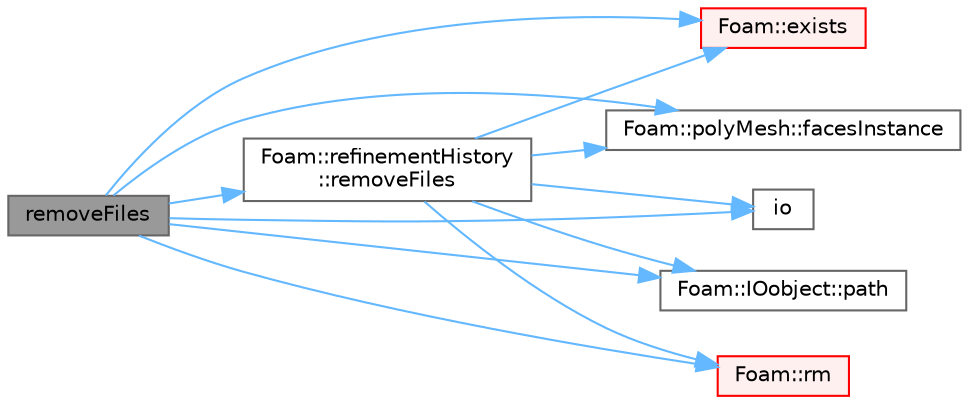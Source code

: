 digraph "removeFiles"
{
 // LATEX_PDF_SIZE
  bgcolor="transparent";
  edge [fontname=Helvetica,fontsize=10,labelfontname=Helvetica,labelfontsize=10];
  node [fontname=Helvetica,fontsize=10,shape=box,height=0.2,width=0.4];
  rankdir="LR";
  Node1 [id="Node000001",label="removeFiles",height=0.2,width=0.4,color="gray40", fillcolor="grey60", style="filled", fontcolor="black",tooltip=" "];
  Node1 -> Node2 [id="edge1_Node000001_Node000002",color="steelblue1",style="solid",tooltip=" "];
  Node2 [id="Node000002",label="Foam::exists",height=0.2,width=0.4,color="red", fillcolor="#FFF0F0", style="filled",URL="$namespaceFoam.html#a221d32c3387b58a0645b8432bdf173d8",tooltip=" "];
  Node1 -> Node10 [id="edge2_Node000001_Node000010",color="steelblue1",style="solid",tooltip=" "];
  Node10 [id="Node000010",label="Foam::polyMesh::facesInstance",height=0.2,width=0.4,color="grey40", fillcolor="white", style="filled",URL="$classFoam_1_1polyMesh.html#a10996bb0856e3630cd8cfb5a803e00fa",tooltip=" "];
  Node1 -> Node11 [id="edge3_Node000001_Node000011",color="steelblue1",style="solid",tooltip=" "];
  Node11 [id="Node000011",label="io",height=0.2,width=0.4,color="grey40", fillcolor="white", style="filled",URL="$lagrangian_2reactingParcelFoam_2createMeshesPostProcess_8H.html#a5b4575252c9e475bd8784f80e445a82d",tooltip=" "];
  Node1 -> Node12 [id="edge4_Node000001_Node000012",color="steelblue1",style="solid",tooltip=" "];
  Node12 [id="Node000012",label="Foam::IOobject::path",height=0.2,width=0.4,color="grey40", fillcolor="white", style="filled",URL="$classFoam_1_1IOobject.html#abe7b9078c8e7356c6131b70a8f729372",tooltip=" "];
  Node1 -> Node13 [id="edge5_Node000001_Node000013",color="steelblue1",style="solid",tooltip=" "];
  Node13 [id="Node000013",label="Foam::refinementHistory\l::removeFiles",height=0.2,width=0.4,color="grey40", fillcolor="white", style="filled",URL="$classFoam_1_1refinementHistory.html#a257d112b33d6d4b4edb27c98f49fc1ce",tooltip=" "];
  Node13 -> Node2 [id="edge6_Node000013_Node000002",color="steelblue1",style="solid",tooltip=" "];
  Node13 -> Node10 [id="edge7_Node000013_Node000010",color="steelblue1",style="solid",tooltip=" "];
  Node13 -> Node11 [id="edge8_Node000013_Node000011",color="steelblue1",style="solid",tooltip=" "];
  Node13 -> Node12 [id="edge9_Node000013_Node000012",color="steelblue1",style="solid",tooltip=" "];
  Node13 -> Node14 [id="edge10_Node000013_Node000014",color="steelblue1",style="solid",tooltip=" "];
  Node14 [id="Node000014",label="Foam::rm",height=0.2,width=0.4,color="red", fillcolor="#FFF0F0", style="filled",URL="$namespaceFoam.html#a0186c954a2c428d4cdf009d40467bcc2",tooltip=" "];
  Node1 -> Node14 [id="edge11_Node000001_Node000014",color="steelblue1",style="solid",tooltip=" "];
}
